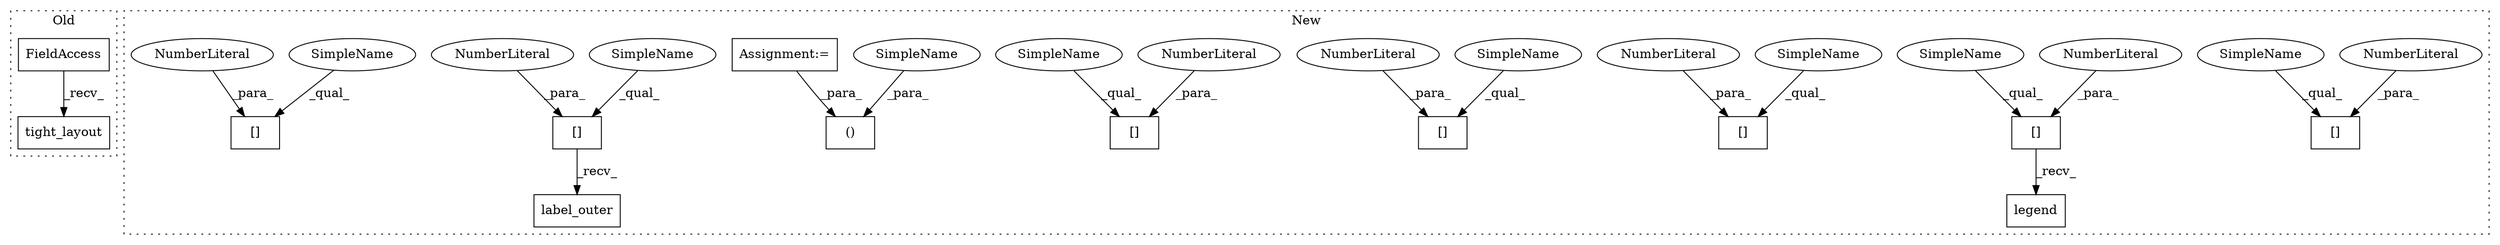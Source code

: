 digraph G {
subgraph cluster0 {
1 [label="tight_layout" a="32" s="2000" l="14" shape="box"];
3 [label="FieldAccess" a="22" s="1982" l="10" shape="box"];
label = "Old";
style="dotted";
}
subgraph cluster1 {
2 [label="legend" a="32" s="1546" l="8" shape="box"];
4 [label="[]" a="2" s="1540,1544" l="3,1" shape="box"];
5 [label="NumberLiteral" a="34" s="1543" l="1" shape="ellipse"];
6 [label="[]" a="2" s="1444,1448" l="3,1" shape="box"];
7 [label="()" a="106" s="776" l="18" shape="box"];
8 [label="[]" a="2" s="1941,1945" l="3,1" shape="box"];
9 [label="NumberLiteral" a="34" s="1944" l="1" shape="ellipse"];
10 [label="[]" a="2" s="2023,2027" l="3,1" shape="box"];
11 [label="NumberLiteral" a="34" s="1447" l="1" shape="ellipse"];
12 [label="[]" a="2" s="1953,1957" l="3,1" shape="box"];
13 [label="NumberLiteral" a="34" s="1956" l="1" shape="ellipse"];
14 [label="[]" a="2" s="1419,1423" l="3,1" shape="box"];
15 [label="NumberLiteral" a="34" s="2026" l="1" shape="ellipse"];
16 [label="[]" a="2" s="2077,2081" l="3,1" shape="box"];
17 [label="NumberLiteral" a="34" s="2080" l="1" shape="ellipse"];
18 [label="NumberLiteral" a="34" s="1422" l="1" shape="ellipse"];
19 [label="label_outer" a="32" s="1959" l="13" shape="box"];
20 [label="Assignment:=" a="7" s="170" l="3" shape="box"];
21 [label="SimpleName" a="42" s="2023" l="2" shape="ellipse"];
22 [label="SimpleName" a="42" s="792" l="2" shape="ellipse"];
23 [label="SimpleName" a="42" s="1419" l="2" shape="ellipse"];
24 [label="SimpleName" a="42" s="1444" l="2" shape="ellipse"];
25 [label="SimpleName" a="42" s="1540" l="2" shape="ellipse"];
26 [label="SimpleName" a="42" s="1941" l="2" shape="ellipse"];
27 [label="SimpleName" a="42" s="1953" l="2" shape="ellipse"];
28 [label="SimpleName" a="42" s="2077" l="2" shape="ellipse"];
label = "New";
style="dotted";
}
3 -> 1 [label="_recv_"];
4 -> 2 [label="_recv_"];
5 -> 4 [label="_para_"];
9 -> 8 [label="_para_"];
11 -> 6 [label="_para_"];
12 -> 19 [label="_recv_"];
13 -> 12 [label="_para_"];
15 -> 10 [label="_para_"];
17 -> 16 [label="_para_"];
18 -> 14 [label="_para_"];
20 -> 7 [label="_para_"];
21 -> 10 [label="_qual_"];
22 -> 7 [label="_para_"];
23 -> 14 [label="_qual_"];
24 -> 6 [label="_qual_"];
25 -> 4 [label="_qual_"];
26 -> 8 [label="_qual_"];
27 -> 12 [label="_qual_"];
28 -> 16 [label="_qual_"];
}